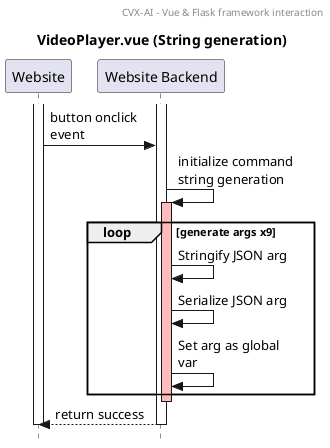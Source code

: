 'Everything that starts with a simple quote 'is a comment. You can also put comments on several lines using/'to start and '/to end.

'Start of UML diagram
@startuml
header CVX-AI - Vue & Flask framework interaction
title VideoPlayer.vue (String generation)

skinparam style strictuml
' skinparam SequenceMessageAlignment center
skinparam MaxMessageSize 120
scale 1

activate Website
activate "Website Backend"
Website -> "Website Backend": button onclick event
"Website Backend" -> "Website Backend": initialize command string generation
activate "Website Backend" #FFBBBB
loop generate args x9
"Website Backend" -> "Website Backend": Stringify JSON arg
"Website Backend" -> "Website Backend": Serialize JSON arg
"Website Backend" -> "Website Backend": Set arg as global var
end
deactivate "Website Backend"
"Website Backend" --> Website: return success
deactivate "Website Backend"
deactivate Website

@enduml

